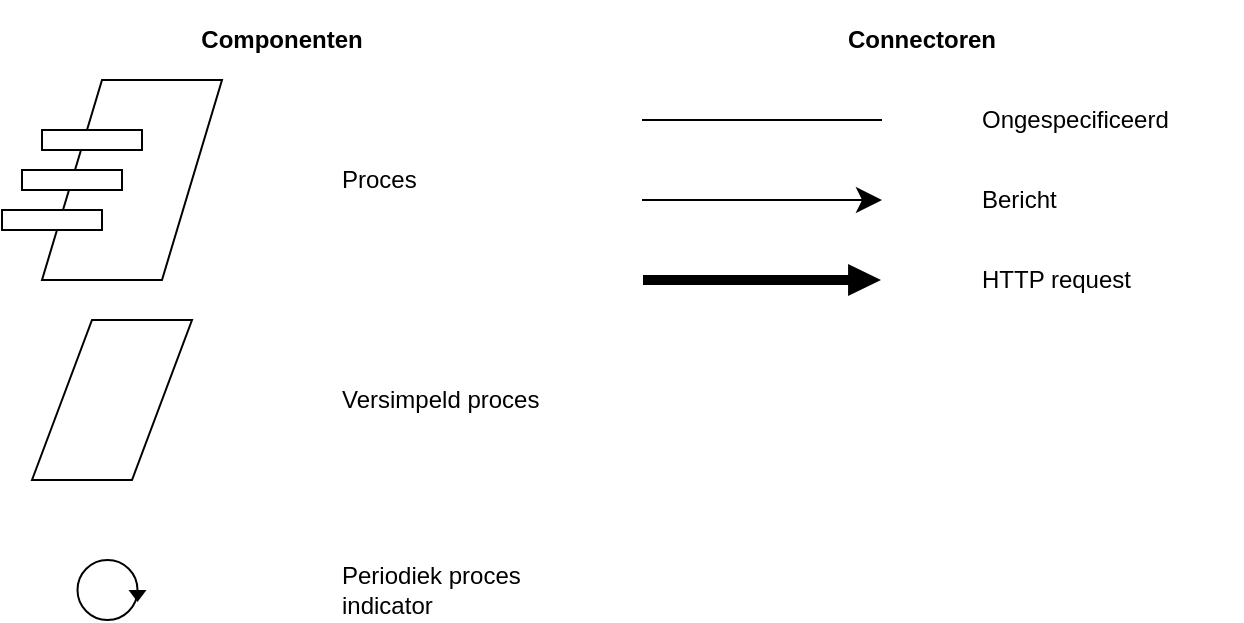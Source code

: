 <mxfile version="21.6.8" type="device">
  <diagram name="Pagina-1" id="Nci2nzMG_4D5sn-CKkhA">
    <mxGraphModel dx="152" dy="231" grid="1" gridSize="10" guides="1" tooltips="1" connect="1" arrows="1" fold="1" page="1" pageScale="1" pageWidth="827" pageHeight="1169" math="0" shadow="0">
      <root>
        <mxCell id="0" />
        <mxCell id="1" parent="0" />
        <mxCell id="5qI-q-ehqjh6ZCzObYbo-7" value="Componenten" style="text;html=1;strokeColor=none;fillColor=none;align=center;verticalAlign=middle;whiteSpace=wrap;rounded=0;spacing=10;fontStyle=1" vertex="1" parent="1">
          <mxGeometry width="280" height="40" as="geometry" />
        </mxCell>
        <mxCell id="5qI-q-ehqjh6ZCzObYbo-11" value="" style="group" vertex="1" connectable="0" parent="1">
          <mxGeometry y="40" width="110" height="100" as="geometry" />
        </mxCell>
        <mxCell id="5qI-q-ehqjh6ZCzObYbo-1" value="" style="shape=parallelogram;perimeter=parallelogramPerimeter;whiteSpace=wrap;html=1;fixedSize=1;fillOpacity=100;arcSize=20;size=30;" vertex="1" parent="5qI-q-ehqjh6ZCzObYbo-11">
          <mxGeometry x="20" width="90" height="100" as="geometry" />
        </mxCell>
        <mxCell id="5qI-q-ehqjh6ZCzObYbo-2" value="" style="rounded=0;whiteSpace=wrap;html=1;" vertex="1" parent="5qI-q-ehqjh6ZCzObYbo-11">
          <mxGeometry x="20" y="25" width="50" height="10" as="geometry" />
        </mxCell>
        <mxCell id="5qI-q-ehqjh6ZCzObYbo-9" value="" style="rounded=0;whiteSpace=wrap;html=1;" vertex="1" parent="5qI-q-ehqjh6ZCzObYbo-11">
          <mxGeometry x="10" y="45" width="50" height="10" as="geometry" />
        </mxCell>
        <mxCell id="5qI-q-ehqjh6ZCzObYbo-10" value="" style="rounded=0;whiteSpace=wrap;html=1;" vertex="1" parent="5qI-q-ehqjh6ZCzObYbo-11">
          <mxGeometry y="65" width="50" height="10" as="geometry" />
        </mxCell>
        <mxCell id="5qI-q-ehqjh6ZCzObYbo-13" value="Proces" style="text;html=1;strokeColor=none;fillColor=none;align=left;verticalAlign=middle;whiteSpace=wrap;rounded=0;spacing=10;" vertex="1" parent="1">
          <mxGeometry x="160" y="40" width="120" height="100" as="geometry" />
        </mxCell>
        <mxCell id="5qI-q-ehqjh6ZCzObYbo-14" value="" style="shape=parallelogram;perimeter=parallelogramPerimeter;whiteSpace=wrap;html=1;fixedSize=1;fillOpacity=100;arcSize=20;size=30;" vertex="1" parent="1">
          <mxGeometry x="15" y="160" width="80" height="80" as="geometry" />
        </mxCell>
        <mxCell id="5qI-q-ehqjh6ZCzObYbo-16" value="Versimpeld proces" style="text;html=1;strokeColor=none;fillColor=none;align=left;verticalAlign=middle;whiteSpace=wrap;rounded=0;spacing=10;" vertex="1" parent="1">
          <mxGeometry x="160" y="160" width="120" height="80" as="geometry" />
        </mxCell>
        <mxCell id="5qI-q-ehqjh6ZCzObYbo-32" value="" style="group;fillColor=none;" vertex="1" connectable="0" parent="1">
          <mxGeometry x="37.75" y="280" width="34.5" height="30" as="geometry" />
        </mxCell>
        <mxCell id="5qI-q-ehqjh6ZCzObYbo-29" value="" style="ellipse;whiteSpace=wrap;html=1;aspect=fixed;fillColor=none;" vertex="1" parent="5qI-q-ehqjh6ZCzObYbo-32">
          <mxGeometry width="30" height="30" as="geometry" />
        </mxCell>
        <mxCell id="5qI-q-ehqjh6ZCzObYbo-31" value="" style="triangle;whiteSpace=wrap;html=1;rotation=90;strokeColor=none;fillColor=#000000;" vertex="1" parent="5qI-q-ehqjh6ZCzObYbo-32">
          <mxGeometry x="27" y="13.5" width="6" height="9" as="geometry" />
        </mxCell>
        <mxCell id="5qI-q-ehqjh6ZCzObYbo-33" value="Periodiek proces indicator" style="text;html=1;strokeColor=none;fillColor=none;align=left;verticalAlign=middle;whiteSpace=wrap;rounded=0;spacing=10;" vertex="1" parent="1">
          <mxGeometry x="160" y="280" width="120" height="30" as="geometry" />
        </mxCell>
        <mxCell id="5qI-q-ehqjh6ZCzObYbo-34" value="Connectoren" style="text;html=1;strokeColor=none;fillColor=none;align=center;verticalAlign=middle;whiteSpace=wrap;rounded=0;spacing=10;fontStyle=1" vertex="1" parent="1">
          <mxGeometry x="320" width="280" height="40" as="geometry" />
        </mxCell>
        <mxCell id="5qI-q-ehqjh6ZCzObYbo-35" value="" style="endArrow=none;html=1;rounded=0;endFill=0;endSize=0;startSize=10;startArrow=none;startFill=0;" edge="1" parent="1">
          <mxGeometry relative="1" as="geometry">
            <mxPoint x="320" y="60" as="sourcePoint" />
            <mxPoint x="440" y="60" as="targetPoint" />
          </mxGeometry>
        </mxCell>
        <mxCell id="5qI-q-ehqjh6ZCzObYbo-36" value="Ongespecificeerd" style="text;html=1;strokeColor=none;fillColor=none;align=left;verticalAlign=middle;whiteSpace=wrap;rounded=0;spacing=10;" vertex="1" parent="1">
          <mxGeometry x="480" y="40" width="140" height="40" as="geometry" />
        </mxCell>
        <mxCell id="5qI-q-ehqjh6ZCzObYbo-37" value="" style="endArrow=classic;html=1;rounded=0;endFill=1;endSize=10;startSize=10;startArrow=none;startFill=0;strokeWidth=1;" edge="1" parent="1">
          <mxGeometry relative="1" as="geometry">
            <mxPoint x="320" y="100" as="sourcePoint" />
            <mxPoint x="440" y="100" as="targetPoint" />
          </mxGeometry>
        </mxCell>
        <mxCell id="5qI-q-ehqjh6ZCzObYbo-38" value="Bericht" style="text;html=1;strokeColor=none;fillColor=none;align=left;verticalAlign=middle;whiteSpace=wrap;rounded=0;spacing=10;" vertex="1" parent="1">
          <mxGeometry x="480" y="80" width="140" height="40" as="geometry" />
        </mxCell>
        <mxCell id="5qI-q-ehqjh6ZCzObYbo-39" value="" style="endArrow=classic;html=1;rounded=0;endFill=1;startArrow=none;startFill=0;strokeWidth=1;shape=flexArrow;endSize=5.154;endWidth=10;fillColor=#000000;strokeColor=none;fontSize=11;fillStyle=solid;width=5;" edge="1" parent="1">
          <mxGeometry relative="1" as="geometry">
            <mxPoint x="320" y="140" as="sourcePoint" />
            <mxPoint x="440" y="140" as="targetPoint" />
          </mxGeometry>
        </mxCell>
        <mxCell id="5qI-q-ehqjh6ZCzObYbo-40" value="HTTP request" style="text;html=1;strokeColor=none;fillColor=none;align=left;verticalAlign=middle;whiteSpace=wrap;rounded=0;spacing=10;" vertex="1" parent="1">
          <mxGeometry x="480" y="120" width="140" height="40" as="geometry" />
        </mxCell>
      </root>
    </mxGraphModel>
  </diagram>
</mxfile>
